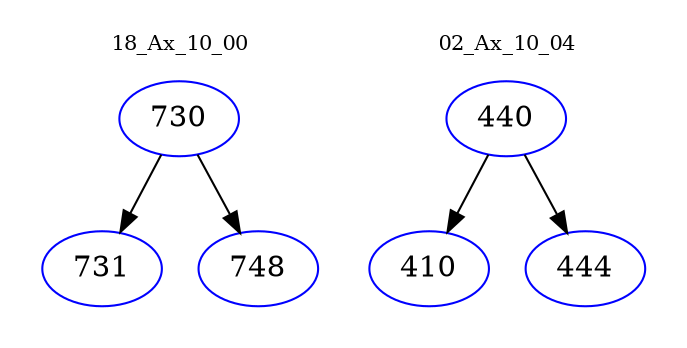 digraph{
subgraph cluster_0 {
color = white
label = "18_Ax_10_00";
fontsize=10;
T0_730 [label="730", color="blue"]
T0_730 -> T0_731 [color="black"]
T0_731 [label="731", color="blue"]
T0_730 -> T0_748 [color="black"]
T0_748 [label="748", color="blue"]
}
subgraph cluster_1 {
color = white
label = "02_Ax_10_04";
fontsize=10;
T1_440 [label="440", color="blue"]
T1_440 -> T1_410 [color="black"]
T1_410 [label="410", color="blue"]
T1_440 -> T1_444 [color="black"]
T1_444 [label="444", color="blue"]
}
}
